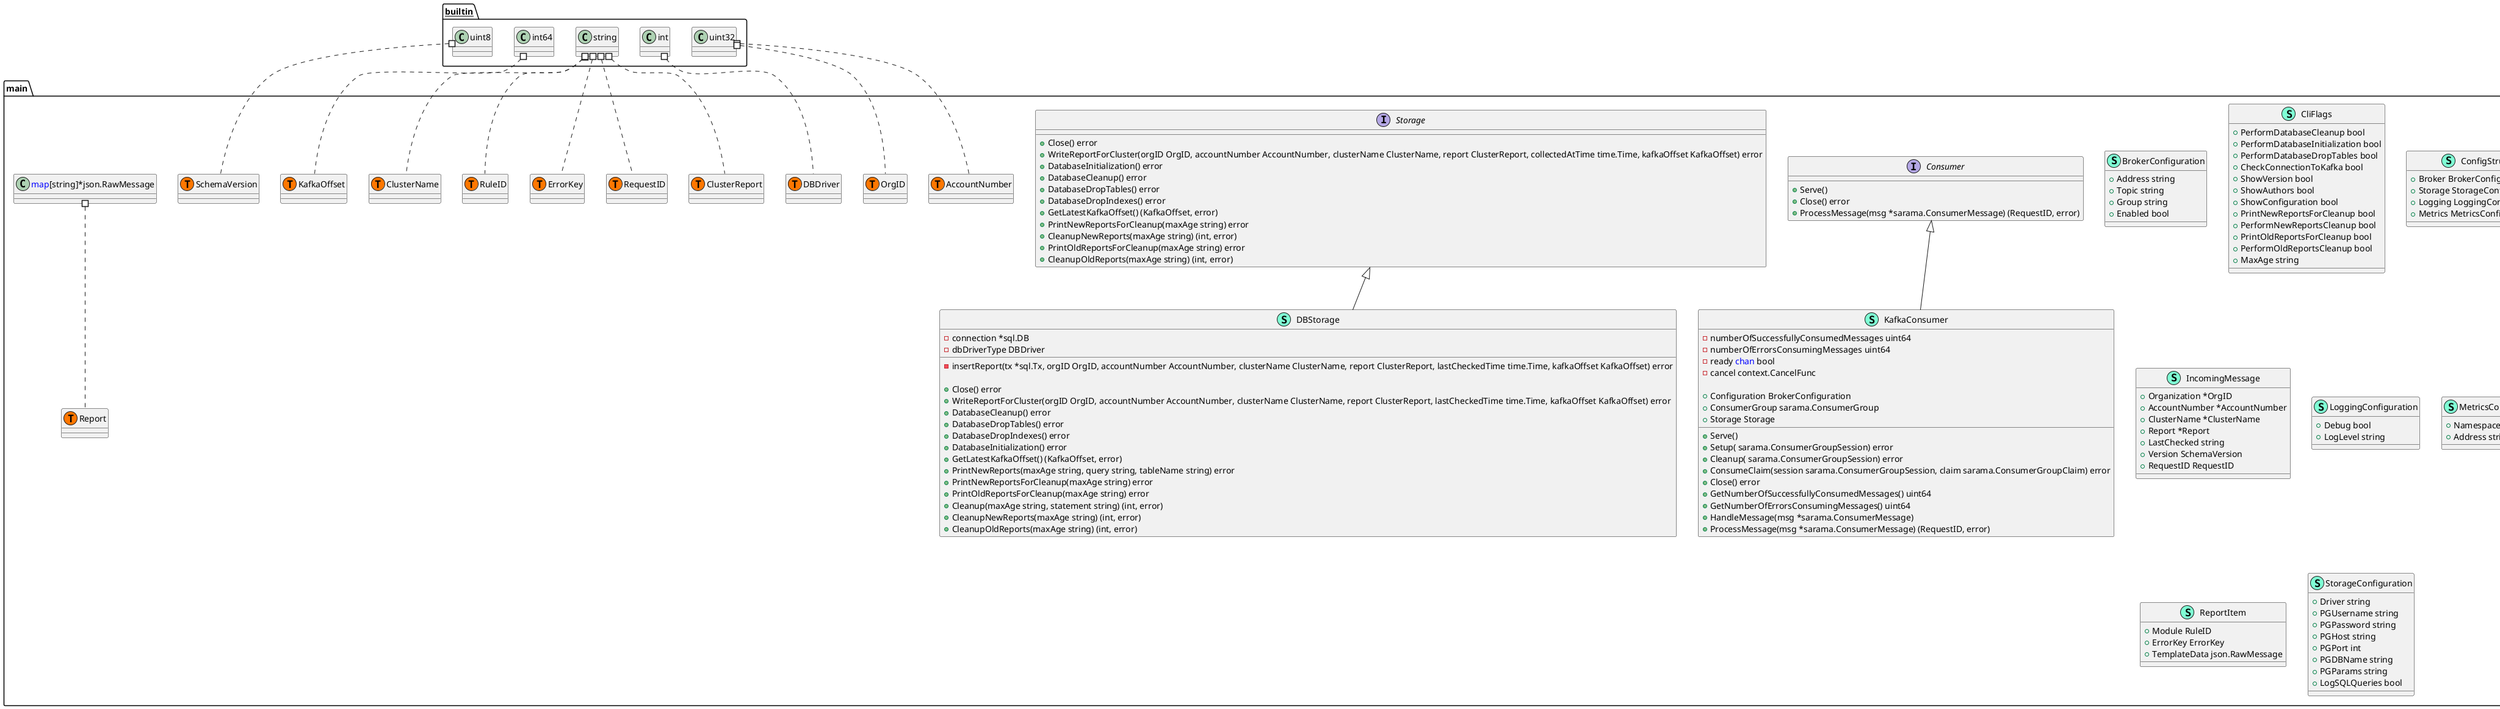 @startuml
namespace main {
    class BrokerConfiguration << (S,Aquamarine) >> {
        + Address string
        + Topic string
        + Group string
        + Enabled bool

    }
    class CliFlags << (S,Aquamarine) >> {
        + PerformDatabaseCleanup bool
        + PerformDatabaseInitialization bool
        + PerformDatabaseDropTables bool
        + CheckConnectionToKafka bool
        + ShowVersion bool
        + ShowAuthors bool
        + ShowConfiguration bool
        + PrintNewReportsForCleanup bool
        + PerformNewReportsCleanup bool
        + PrintOldReportsForCleanup bool
        + PerformOldReportsCleanup bool
        + MaxAge string

    }
    class ConfigStruct << (S,Aquamarine) >> {
        + Broker BrokerConfiguration
        + Storage StorageConfiguration
        + Logging LoggingConfiguration
        + Metrics MetricsConfiguration

    }
    interface Consumer  {
        + Serve() 
        + Close() error
        + ProcessMessage(msg *sarama.ConsumerMessage) (RequestID, error)

    }
    class DBStorage << (S,Aquamarine) >> {
        - connection *sql.DB
        - dbDriverType DBDriver

        - insertReport(tx *sql.Tx, orgID OrgID, accountNumber AccountNumber, clusterName ClusterName, report ClusterReport, lastCheckedTime time.Time, kafkaOffset KafkaOffset) error

        + Close() error
        + WriteReportForCluster(orgID OrgID, accountNumber AccountNumber, clusterName ClusterName, report ClusterReport, lastCheckedTime time.Time, kafkaOffset KafkaOffset) error
        + DatabaseCleanup() error
        + DatabaseDropTables() error
        + DatabaseDropIndexes() error
        + DatabaseInitialization() error
        + GetLatestKafkaOffset() (KafkaOffset, error)
        + PrintNewReports(maxAge string, query string, tableName string) error
        + PrintNewReportsForCleanup(maxAge string) error
        + PrintOldReportsForCleanup(maxAge string) error
        + Cleanup(maxAge string, statement string) (int, error)
        + CleanupNewReports(maxAge string) (int, error)
        + CleanupOldReports(maxAge string) (int, error)

    }
    class IncomingMessage << (S,Aquamarine) >> {
        + Organization *OrgID
        + AccountNumber *AccountNumber
        + ClusterName *ClusterName
        + Report *Report
        + LastChecked string
        + Version SchemaVersion
        + RequestID RequestID

    }
    class KafkaConsumer << (S,Aquamarine) >> {
        - numberOfSuccessfullyConsumedMessages uint64
        - numberOfErrorsConsumingMessages uint64
        - ready <font color=blue>chan</font> bool
        - cancel context.CancelFunc

        + Configuration BrokerConfiguration
        + ConsumerGroup sarama.ConsumerGroup
        + Storage Storage

        + Serve() 
        + Setup( sarama.ConsumerGroupSession) error
        + Cleanup( sarama.ConsumerGroupSession) error
        + ConsumeClaim(session sarama.ConsumerGroupSession, claim sarama.ConsumerGroupClaim) error
        + Close() error
        + GetNumberOfSuccessfullyConsumedMessages() uint64
        + GetNumberOfErrorsConsumingMessages() uint64
        + HandleMessage(msg *sarama.ConsumerMessage) 
        + ProcessMessage(msg *sarama.ConsumerMessage) (RequestID, error)

    }
    class LoggingConfiguration << (S,Aquamarine) >> {
        + Debug bool
        + LogLevel string

    }
    class MetricsConfiguration << (S,Aquamarine) >> {
        + Namespace string
        + Address string

    }
    class ReportItem << (S,Aquamarine) >> {
        + Module RuleID
        + ErrorKey ErrorKey
        + TemplateData json.RawMessage

    }
    interface Storage  {
        + Close() error
        + WriteReportForCluster(orgID OrgID, accountNumber AccountNumber, clusterName ClusterName, report ClusterReport, collectedAtTime time.Time, kafkaOffset KafkaOffset) error
        + DatabaseInitialization() error
        + DatabaseCleanup() error
        + DatabaseDropTables() error
        + DatabaseDropIndexes() error
        + GetLatestKafkaOffset() (KafkaOffset, error)
        + PrintNewReportsForCleanup(maxAge string) error
        + CleanupNewReports(maxAge string) (int, error)
        + PrintOldReportsForCleanup(maxAge string) error
        + CleanupOldReports(maxAge string) (int, error)

    }
    class StorageConfiguration << (S,Aquamarine) >> {
        + Driver string
        + PGUsername string
        + PGPassword string
        + PGHost string
        + PGPort int
        + PGDBName string
        + PGParams string
        + LogSQLQueries bool

    }
    class main.AccountNumber << (T, #FF7700) >>  {
    }
    class main.ClusterName << (T, #FF7700) >>  {
    }
    class main.ClusterReport << (T, #FF7700) >>  {
    }
    class main.DBDriver << (T, #FF7700) >>  {
    }
    class main.ErrorKey << (T, #FF7700) >>  {
    }
    class main.KafkaOffset << (T, #FF7700) >>  {
    }
    class main.OrgID << (T, #FF7700) >>  {
    }
    class main.Report << (T, #FF7700) >>  {
    }
    class main.RequestID << (T, #FF7700) >>  {
    }
    class main.RuleID << (T, #FF7700) >>  {
    }
    class main.SchemaVersion << (T, #FF7700) >>  {
    }
    class "<font color=blue>map</font>[string]*json.RawMessage" as fontcolorbluemapfontstringjsonRawMessage {
        'This class was created so that we can correctly have an alias pointing to this name. Since it contains dots that can break namespaces
    }
}

"main.Storage" <|-- "main.DBStorage"
"main.Consumer" <|-- "main.KafkaConsumer"

"__builtin__.int" #.. "main.DBDriver"
"__builtin__.int64" #.. "main.KafkaOffset"
"__builtin__.string" #.. "main.ClusterName"
"__builtin__.string" #.. "main.ClusterReport"
"__builtin__.string" #.. "main.ErrorKey"
"__builtin__.string" #.. "main.RequestID"
"__builtin__.string" #.. "main.RuleID"
"__builtin__.uint32" #.. "main.AccountNumber"
"__builtin__.uint32" #.. "main.OrgID"
"__builtin__.uint8" #.. "main.SchemaVersion"
"main.fontcolorbluemapfontstringjsonRawMessage" #.. "main.Report"
@enduml
